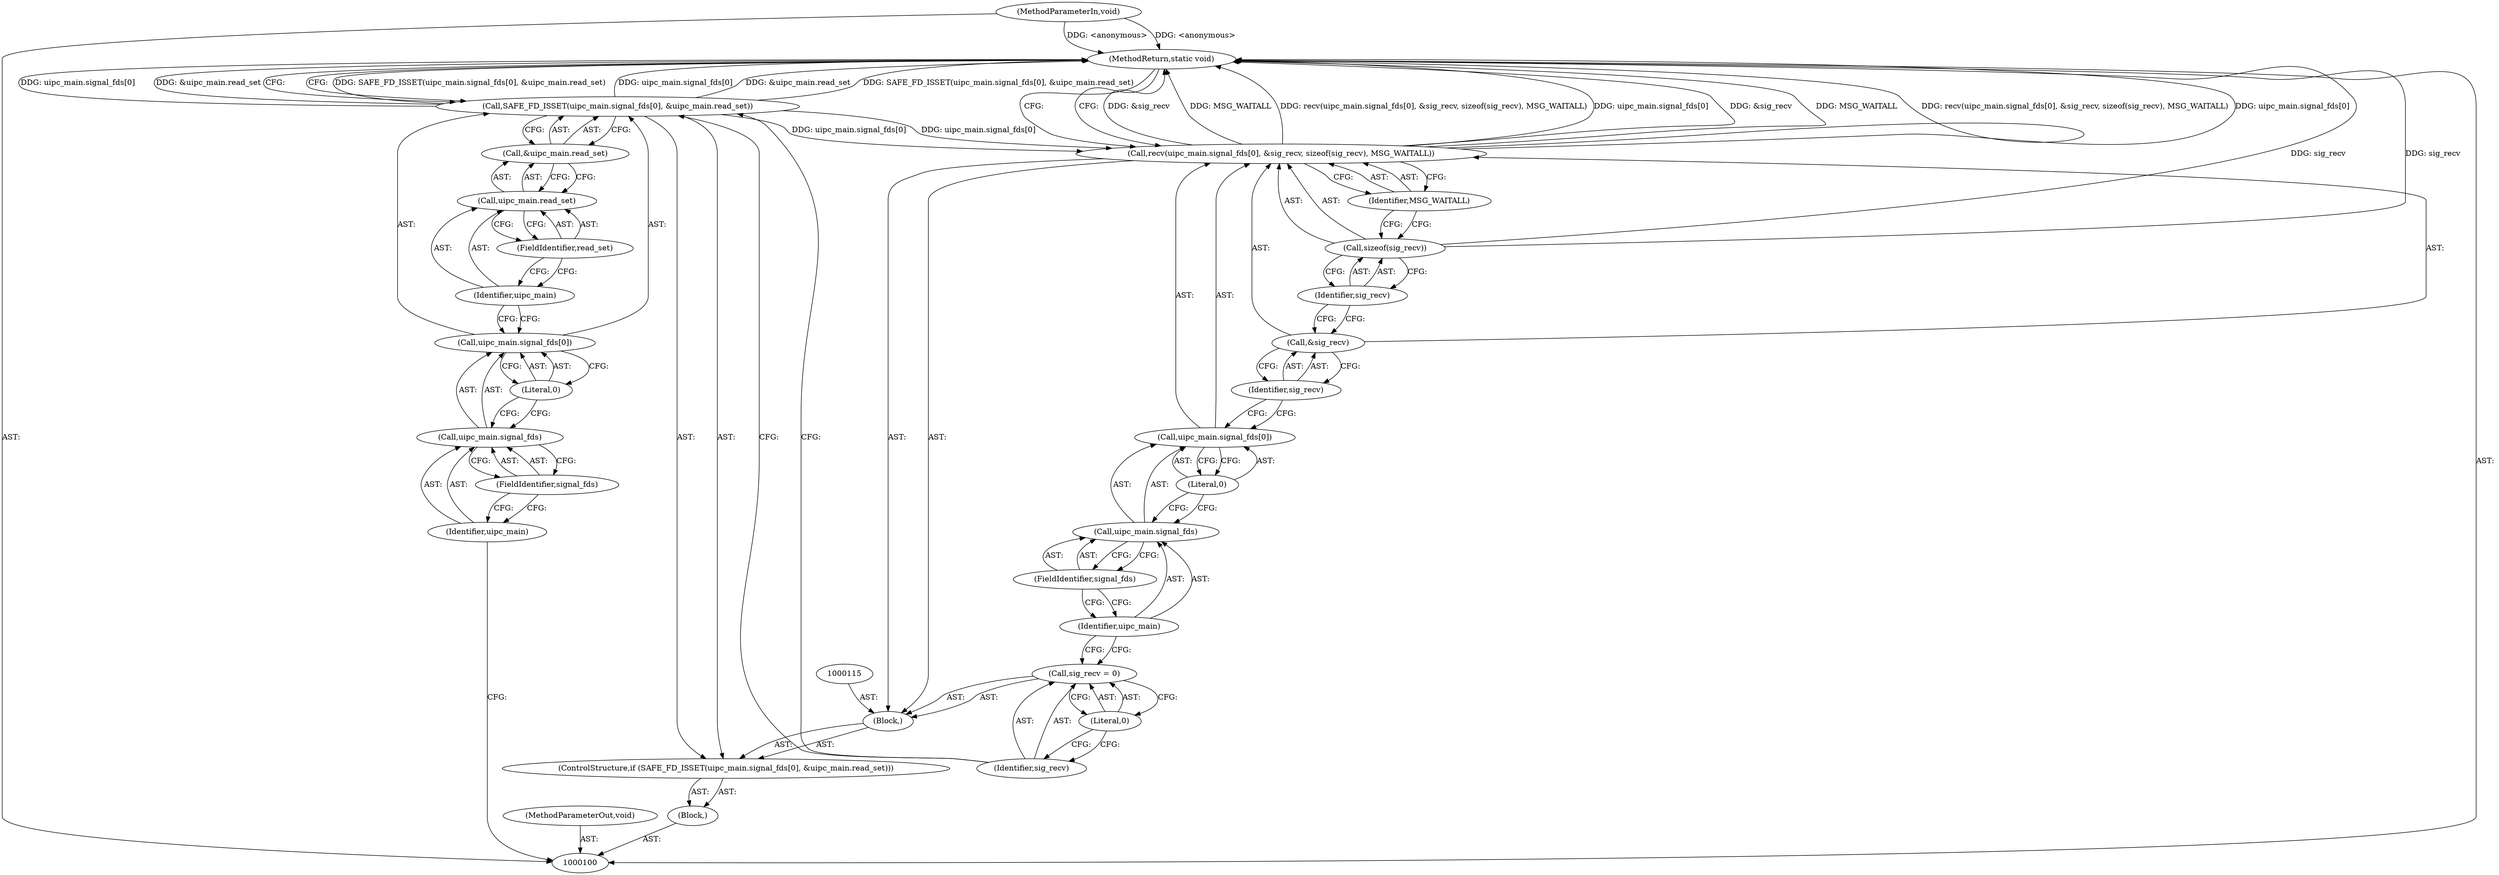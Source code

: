 digraph "1_Android_472271b153c5dc53c28beac55480a8d8434b2d5c_73" {
"1000130" [label="(MethodReturn,static void)"];
"1000101" [label="(MethodParameterIn,void)"];
"1000172" [label="(MethodParameterOut,void)"];
"1000102" [label="(Block,)"];
"1000103" [label="(ControlStructure,if (SAFE_FD_ISSET(uipc_main.signal_fds[0], &uipc_main.read_set)))"];
"1000105" [label="(Call,uipc_main.signal_fds[0])"];
"1000106" [label="(Call,uipc_main.signal_fds)"];
"1000107" [label="(Identifier,uipc_main)"];
"1000108" [label="(FieldIdentifier,signal_fds)"];
"1000109" [label="(Literal,0)"];
"1000110" [label="(Call,&uipc_main.read_set)"];
"1000111" [label="(Call,uipc_main.read_set)"];
"1000112" [label="(Identifier,uipc_main)"];
"1000104" [label="(Call,SAFE_FD_ISSET(uipc_main.signal_fds[0], &uipc_main.read_set))"];
"1000113" [label="(FieldIdentifier,read_set)"];
"1000116" [label="(Call,sig_recv = 0)"];
"1000117" [label="(Identifier,sig_recv)"];
"1000118" [label="(Literal,0)"];
"1000114" [label="(Block,)"];
"1000120" [label="(Call,uipc_main.signal_fds[0])"];
"1000121" [label="(Call,uipc_main.signal_fds)"];
"1000122" [label="(Identifier,uipc_main)"];
"1000123" [label="(FieldIdentifier,signal_fds)"];
"1000124" [label="(Literal,0)"];
"1000125" [label="(Call,&sig_recv)"];
"1000126" [label="(Identifier,sig_recv)"];
"1000127" [label="(Call,sizeof(sig_recv))"];
"1000128" [label="(Identifier,sig_recv)"];
"1000129" [label="(Identifier,MSG_WAITALL)"];
"1000119" [label="(Call,recv(uipc_main.signal_fds[0], &sig_recv, sizeof(sig_recv), MSG_WAITALL))"];
"1000130" -> "1000100"  [label="AST: "];
"1000130" -> "1000119"  [label="CFG: "];
"1000130" -> "1000104"  [label="CFG: "];
"1000119" -> "1000130"  [label="DDG: &sig_recv"];
"1000119" -> "1000130"  [label="DDG: MSG_WAITALL"];
"1000119" -> "1000130"  [label="DDG: recv(uipc_main.signal_fds[0], &sig_recv, sizeof(sig_recv), MSG_WAITALL)"];
"1000119" -> "1000130"  [label="DDG: uipc_main.signal_fds[0]"];
"1000104" -> "1000130"  [label="DDG: SAFE_FD_ISSET(uipc_main.signal_fds[0], &uipc_main.read_set)"];
"1000104" -> "1000130"  [label="DDG: uipc_main.signal_fds[0]"];
"1000104" -> "1000130"  [label="DDG: &uipc_main.read_set"];
"1000127" -> "1000130"  [label="DDG: sig_recv"];
"1000101" -> "1000130"  [label="DDG: <anonymous>"];
"1000101" -> "1000100"  [label="AST: "];
"1000101" -> "1000130"  [label="DDG: <anonymous>"];
"1000172" -> "1000100"  [label="AST: "];
"1000102" -> "1000100"  [label="AST: "];
"1000103" -> "1000102"  [label="AST: "];
"1000103" -> "1000102"  [label="AST: "];
"1000104" -> "1000103"  [label="AST: "];
"1000114" -> "1000103"  [label="AST: "];
"1000105" -> "1000104"  [label="AST: "];
"1000105" -> "1000109"  [label="CFG: "];
"1000106" -> "1000105"  [label="AST: "];
"1000109" -> "1000105"  [label="AST: "];
"1000112" -> "1000105"  [label="CFG: "];
"1000106" -> "1000105"  [label="AST: "];
"1000106" -> "1000108"  [label="CFG: "];
"1000107" -> "1000106"  [label="AST: "];
"1000108" -> "1000106"  [label="AST: "];
"1000109" -> "1000106"  [label="CFG: "];
"1000107" -> "1000106"  [label="AST: "];
"1000107" -> "1000100"  [label="CFG: "];
"1000108" -> "1000107"  [label="CFG: "];
"1000108" -> "1000106"  [label="AST: "];
"1000108" -> "1000107"  [label="CFG: "];
"1000106" -> "1000108"  [label="CFG: "];
"1000109" -> "1000105"  [label="AST: "];
"1000109" -> "1000106"  [label="CFG: "];
"1000105" -> "1000109"  [label="CFG: "];
"1000110" -> "1000104"  [label="AST: "];
"1000110" -> "1000111"  [label="CFG: "];
"1000111" -> "1000110"  [label="AST: "];
"1000104" -> "1000110"  [label="CFG: "];
"1000111" -> "1000110"  [label="AST: "];
"1000111" -> "1000113"  [label="CFG: "];
"1000112" -> "1000111"  [label="AST: "];
"1000113" -> "1000111"  [label="AST: "];
"1000110" -> "1000111"  [label="CFG: "];
"1000112" -> "1000111"  [label="AST: "];
"1000112" -> "1000105"  [label="CFG: "];
"1000113" -> "1000112"  [label="CFG: "];
"1000104" -> "1000103"  [label="AST: "];
"1000104" -> "1000110"  [label="CFG: "];
"1000105" -> "1000104"  [label="AST: "];
"1000110" -> "1000104"  [label="AST: "];
"1000117" -> "1000104"  [label="CFG: "];
"1000130" -> "1000104"  [label="CFG: "];
"1000104" -> "1000130"  [label="DDG: SAFE_FD_ISSET(uipc_main.signal_fds[0], &uipc_main.read_set)"];
"1000104" -> "1000130"  [label="DDG: uipc_main.signal_fds[0]"];
"1000104" -> "1000130"  [label="DDG: &uipc_main.read_set"];
"1000104" -> "1000119"  [label="DDG: uipc_main.signal_fds[0]"];
"1000113" -> "1000111"  [label="AST: "];
"1000113" -> "1000112"  [label="CFG: "];
"1000111" -> "1000113"  [label="CFG: "];
"1000116" -> "1000114"  [label="AST: "];
"1000116" -> "1000118"  [label="CFG: "];
"1000117" -> "1000116"  [label="AST: "];
"1000118" -> "1000116"  [label="AST: "];
"1000122" -> "1000116"  [label="CFG: "];
"1000117" -> "1000116"  [label="AST: "];
"1000117" -> "1000104"  [label="CFG: "];
"1000118" -> "1000117"  [label="CFG: "];
"1000118" -> "1000116"  [label="AST: "];
"1000118" -> "1000117"  [label="CFG: "];
"1000116" -> "1000118"  [label="CFG: "];
"1000114" -> "1000103"  [label="AST: "];
"1000115" -> "1000114"  [label="AST: "];
"1000116" -> "1000114"  [label="AST: "];
"1000119" -> "1000114"  [label="AST: "];
"1000120" -> "1000119"  [label="AST: "];
"1000120" -> "1000124"  [label="CFG: "];
"1000121" -> "1000120"  [label="AST: "];
"1000124" -> "1000120"  [label="AST: "];
"1000126" -> "1000120"  [label="CFG: "];
"1000121" -> "1000120"  [label="AST: "];
"1000121" -> "1000123"  [label="CFG: "];
"1000122" -> "1000121"  [label="AST: "];
"1000123" -> "1000121"  [label="AST: "];
"1000124" -> "1000121"  [label="CFG: "];
"1000122" -> "1000121"  [label="AST: "];
"1000122" -> "1000116"  [label="CFG: "];
"1000123" -> "1000122"  [label="CFG: "];
"1000123" -> "1000121"  [label="AST: "];
"1000123" -> "1000122"  [label="CFG: "];
"1000121" -> "1000123"  [label="CFG: "];
"1000124" -> "1000120"  [label="AST: "];
"1000124" -> "1000121"  [label="CFG: "];
"1000120" -> "1000124"  [label="CFG: "];
"1000125" -> "1000119"  [label="AST: "];
"1000125" -> "1000126"  [label="CFG: "];
"1000126" -> "1000125"  [label="AST: "];
"1000128" -> "1000125"  [label="CFG: "];
"1000126" -> "1000125"  [label="AST: "];
"1000126" -> "1000120"  [label="CFG: "];
"1000125" -> "1000126"  [label="CFG: "];
"1000127" -> "1000119"  [label="AST: "];
"1000127" -> "1000128"  [label="CFG: "];
"1000128" -> "1000127"  [label="AST: "];
"1000129" -> "1000127"  [label="CFG: "];
"1000127" -> "1000130"  [label="DDG: sig_recv"];
"1000128" -> "1000127"  [label="AST: "];
"1000128" -> "1000125"  [label="CFG: "];
"1000127" -> "1000128"  [label="CFG: "];
"1000129" -> "1000119"  [label="AST: "];
"1000129" -> "1000127"  [label="CFG: "];
"1000119" -> "1000129"  [label="CFG: "];
"1000119" -> "1000114"  [label="AST: "];
"1000119" -> "1000129"  [label="CFG: "];
"1000120" -> "1000119"  [label="AST: "];
"1000125" -> "1000119"  [label="AST: "];
"1000127" -> "1000119"  [label="AST: "];
"1000129" -> "1000119"  [label="AST: "];
"1000130" -> "1000119"  [label="CFG: "];
"1000119" -> "1000130"  [label="DDG: &sig_recv"];
"1000119" -> "1000130"  [label="DDG: MSG_WAITALL"];
"1000119" -> "1000130"  [label="DDG: recv(uipc_main.signal_fds[0], &sig_recv, sizeof(sig_recv), MSG_WAITALL)"];
"1000119" -> "1000130"  [label="DDG: uipc_main.signal_fds[0]"];
"1000104" -> "1000119"  [label="DDG: uipc_main.signal_fds[0]"];
}
